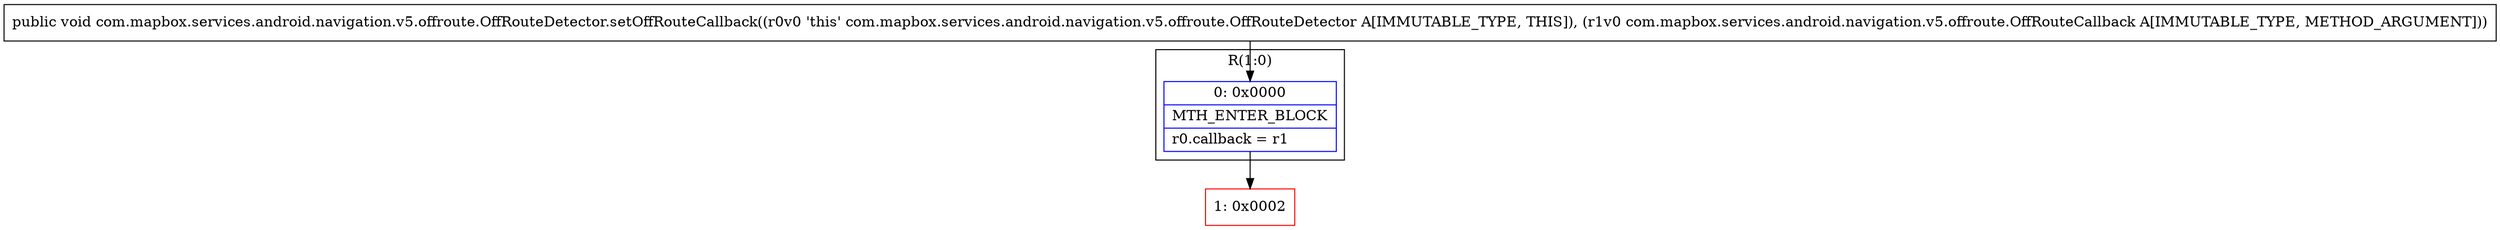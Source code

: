 digraph "CFG forcom.mapbox.services.android.navigation.v5.offroute.OffRouteDetector.setOffRouteCallback(Lcom\/mapbox\/services\/android\/navigation\/v5\/offroute\/OffRouteCallback;)V" {
subgraph cluster_Region_1193870649 {
label = "R(1:0)";
node [shape=record,color=blue];
Node_0 [shape=record,label="{0\:\ 0x0000|MTH_ENTER_BLOCK\l|r0.callback = r1\l}"];
}
Node_1 [shape=record,color=red,label="{1\:\ 0x0002}"];
MethodNode[shape=record,label="{public void com.mapbox.services.android.navigation.v5.offroute.OffRouteDetector.setOffRouteCallback((r0v0 'this' com.mapbox.services.android.navigation.v5.offroute.OffRouteDetector A[IMMUTABLE_TYPE, THIS]), (r1v0 com.mapbox.services.android.navigation.v5.offroute.OffRouteCallback A[IMMUTABLE_TYPE, METHOD_ARGUMENT])) }"];
MethodNode -> Node_0;
Node_0 -> Node_1;
}

